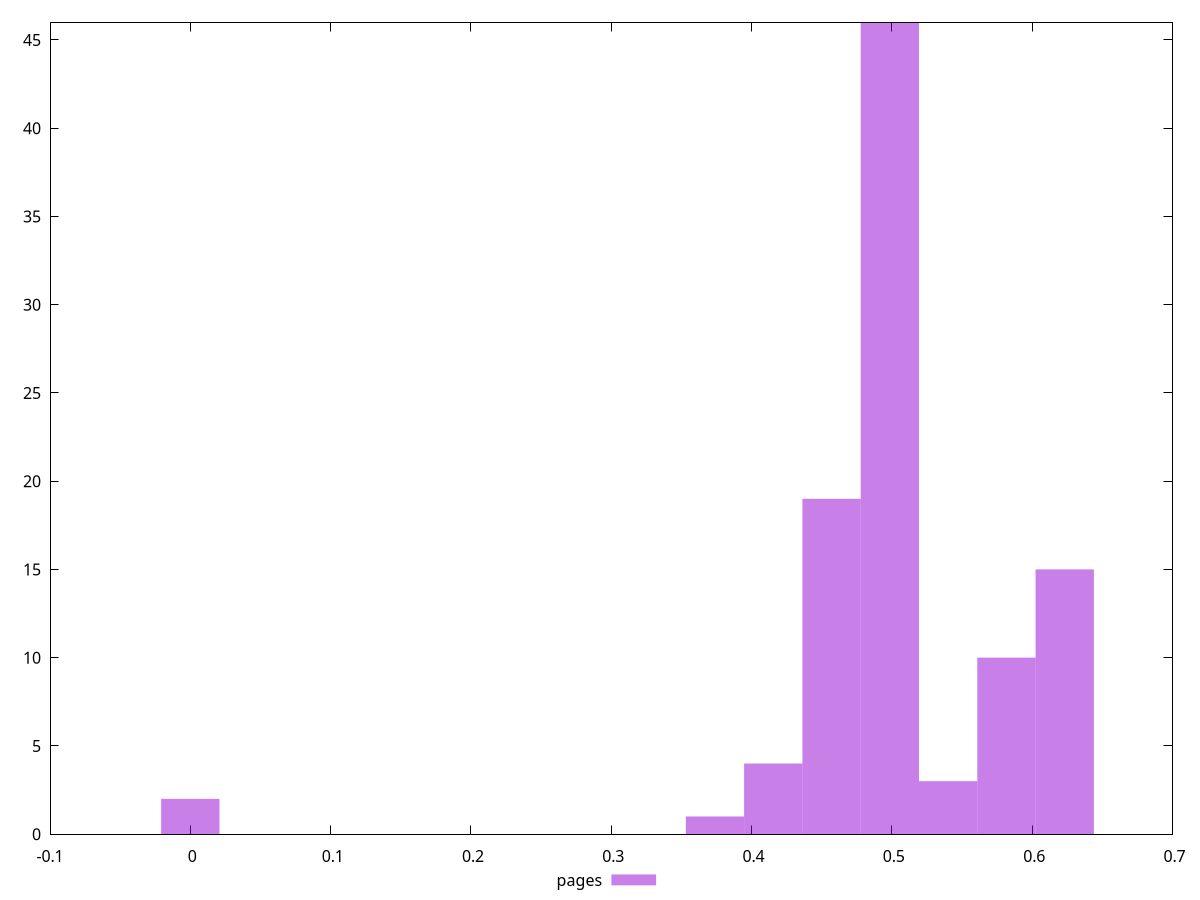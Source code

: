 $_pages <<EOF
0 2
0.5816492222023663 10
0.4570101031590021 19
0.4985564761734568 46
0.623195595216821 15
0.41546373014454735 4
0.5401028491879115 3
0.3739173571300926 1
EOF
set key outside below
set terminal pngcairo
set output "report_00004_2020-11-02T20-21-41.718Z/speed-index/pages//hist.png"
set yrange [0:46]
set boxwidth 0.041546373014454734
set style fill transparent solid 0.5 noborder
plot $_pages title "pages" with boxes ,